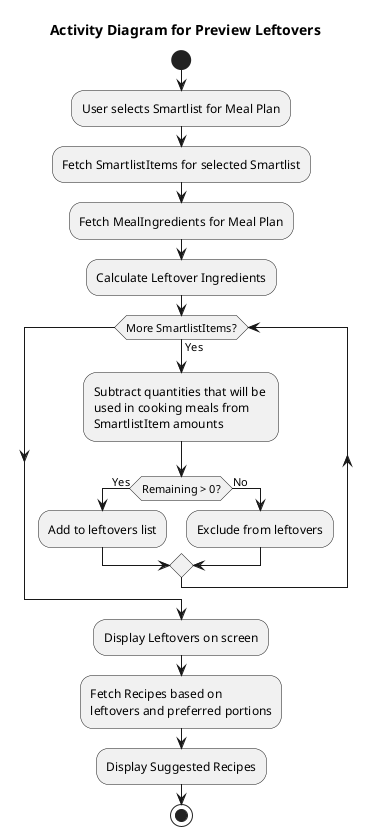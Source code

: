 @startuml

title Activity Diagram for Preview Leftovers
start

:User selects Smartlist for Meal Plan;

:Fetch SmartlistItems for selected Smartlist;

:Fetch MealIngredients for Meal Plan;

:Calculate Leftover Ingredients;
while (More SmartlistItems?) is (Yes)
    :Subtract quantities that will be \nused in cooking meals from\nSmartlistItem amounts;
    if (Remaining > 0?) then (Yes)
        :Add to leftovers list;
    else (No)
        :Exclude from leftovers;
    endif
endwhile

:Display Leftovers on screen;

:Fetch Recipes based on\nleftovers and preferred portions;

:Display Suggested Recipes;

stop
@enduml
